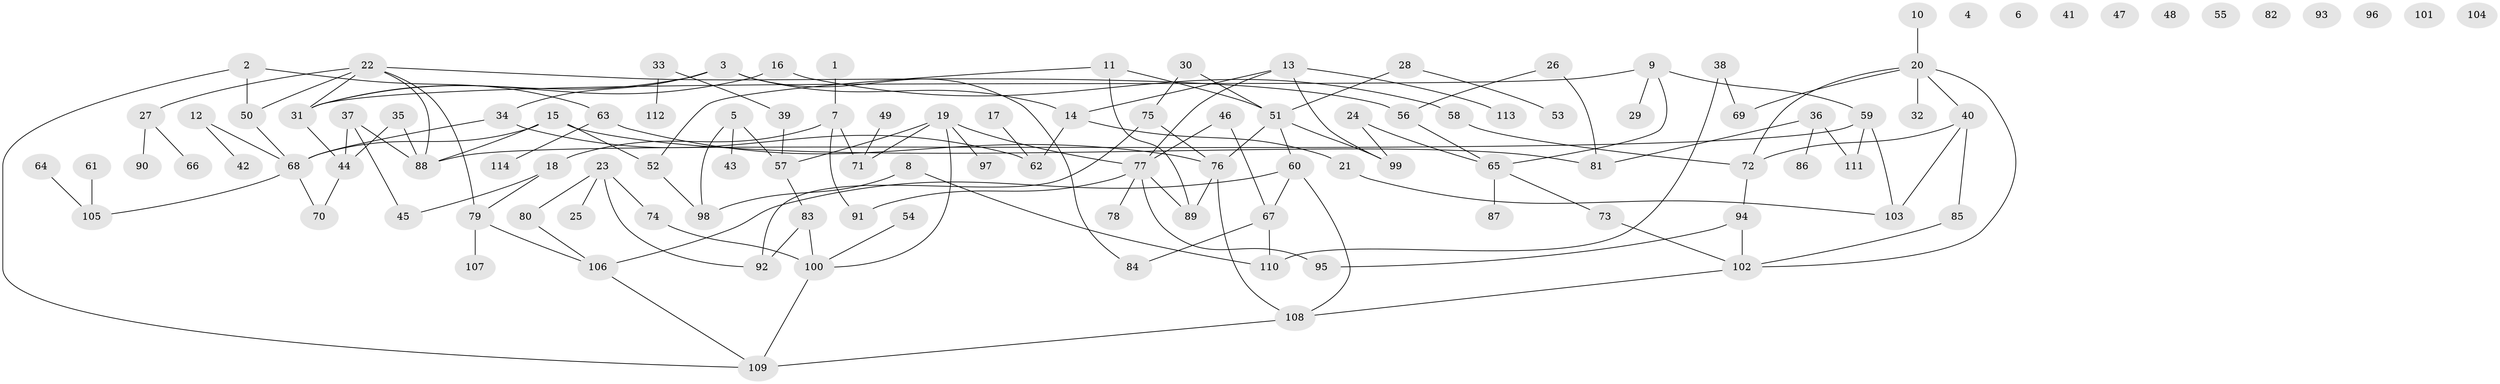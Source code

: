 // coarse degree distribution, {3: 0.22448979591836735, 4: 0.10204081632653061, 6: 0.04081632653061224, 0: 0.22448979591836735, 2: 0.14285714285714285, 7: 0.061224489795918366, 1: 0.12244897959183673, 9: 0.061224489795918366, 5: 0.02040816326530612}
// Generated by graph-tools (version 1.1) at 2025/16/03/04/25 18:16:37]
// undirected, 114 vertices, 143 edges
graph export_dot {
graph [start="1"]
  node [color=gray90,style=filled];
  1;
  2;
  3;
  4;
  5;
  6;
  7;
  8;
  9;
  10;
  11;
  12;
  13;
  14;
  15;
  16;
  17;
  18;
  19;
  20;
  21;
  22;
  23;
  24;
  25;
  26;
  27;
  28;
  29;
  30;
  31;
  32;
  33;
  34;
  35;
  36;
  37;
  38;
  39;
  40;
  41;
  42;
  43;
  44;
  45;
  46;
  47;
  48;
  49;
  50;
  51;
  52;
  53;
  54;
  55;
  56;
  57;
  58;
  59;
  60;
  61;
  62;
  63;
  64;
  65;
  66;
  67;
  68;
  69;
  70;
  71;
  72;
  73;
  74;
  75;
  76;
  77;
  78;
  79;
  80;
  81;
  82;
  83;
  84;
  85;
  86;
  87;
  88;
  89;
  90;
  91;
  92;
  93;
  94;
  95;
  96;
  97;
  98;
  99;
  100;
  101;
  102;
  103;
  104;
  105;
  106;
  107;
  108;
  109;
  110;
  111;
  112;
  113;
  114;
  1 -- 7;
  2 -- 50;
  2 -- 63;
  2 -- 109;
  3 -- 14;
  3 -- 31;
  3 -- 34;
  3 -- 84;
  5 -- 43;
  5 -- 57;
  5 -- 98;
  7 -- 18;
  7 -- 71;
  7 -- 91;
  8 -- 98;
  8 -- 110;
  9 -- 29;
  9 -- 31;
  9 -- 59;
  9 -- 65;
  10 -- 20;
  11 -- 51;
  11 -- 52;
  11 -- 89;
  12 -- 42;
  12 -- 68;
  13 -- 14;
  13 -- 77;
  13 -- 99;
  13 -- 113;
  14 -- 21;
  14 -- 62;
  15 -- 52;
  15 -- 68;
  15 -- 81;
  15 -- 88;
  16 -- 31;
  16 -- 58;
  17 -- 62;
  18 -- 45;
  18 -- 79;
  19 -- 57;
  19 -- 71;
  19 -- 77;
  19 -- 97;
  19 -- 100;
  20 -- 32;
  20 -- 40;
  20 -- 69;
  20 -- 72;
  20 -- 102;
  21 -- 103;
  22 -- 27;
  22 -- 31;
  22 -- 50;
  22 -- 56;
  22 -- 79;
  22 -- 88;
  23 -- 25;
  23 -- 74;
  23 -- 80;
  23 -- 92;
  24 -- 65;
  24 -- 99;
  26 -- 56;
  26 -- 81;
  27 -- 66;
  27 -- 90;
  28 -- 51;
  28 -- 53;
  30 -- 51;
  30 -- 75;
  31 -- 44;
  33 -- 39;
  33 -- 112;
  34 -- 62;
  34 -- 68;
  35 -- 44;
  35 -- 88;
  36 -- 81;
  36 -- 86;
  36 -- 111;
  37 -- 44;
  37 -- 45;
  37 -- 88;
  38 -- 69;
  38 -- 110;
  39 -- 57;
  40 -- 72;
  40 -- 85;
  40 -- 103;
  44 -- 70;
  46 -- 67;
  46 -- 77;
  49 -- 71;
  50 -- 68;
  51 -- 60;
  51 -- 76;
  51 -- 99;
  52 -- 98;
  54 -- 100;
  56 -- 65;
  57 -- 83;
  58 -- 72;
  59 -- 88;
  59 -- 103;
  59 -- 111;
  60 -- 67;
  60 -- 106;
  60 -- 108;
  61 -- 105;
  63 -- 76;
  63 -- 114;
  64 -- 105;
  65 -- 73;
  65 -- 87;
  67 -- 84;
  67 -- 110;
  68 -- 70;
  68 -- 105;
  72 -- 94;
  73 -- 102;
  74 -- 100;
  75 -- 76;
  75 -- 92;
  76 -- 89;
  76 -- 108;
  77 -- 78;
  77 -- 89;
  77 -- 91;
  77 -- 95;
  79 -- 106;
  79 -- 107;
  80 -- 106;
  83 -- 92;
  83 -- 100;
  85 -- 102;
  94 -- 95;
  94 -- 102;
  100 -- 109;
  102 -- 108;
  106 -- 109;
  108 -- 109;
}
